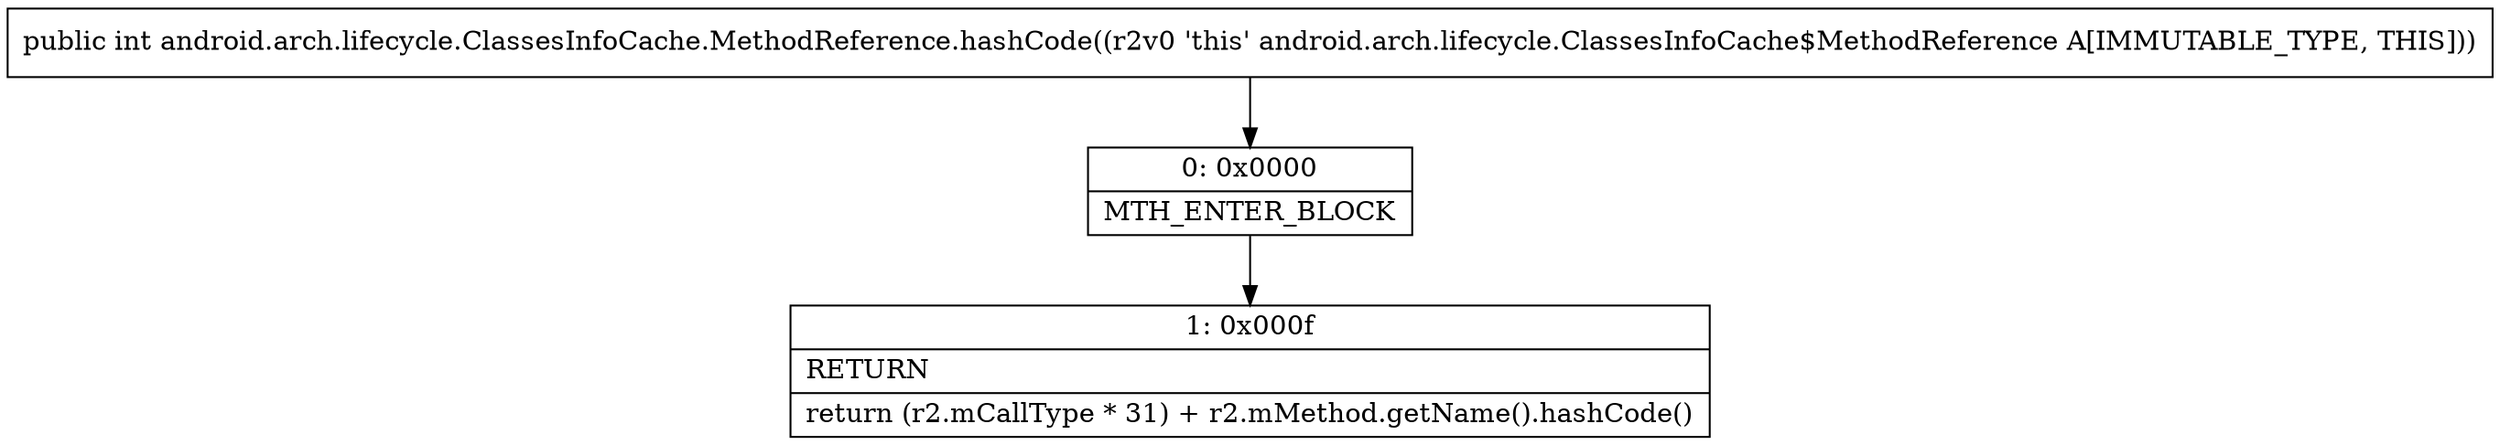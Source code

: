 digraph "CFG forandroid.arch.lifecycle.ClassesInfoCache.MethodReference.hashCode()I" {
Node_0 [shape=record,label="{0\:\ 0x0000|MTH_ENTER_BLOCK\l}"];
Node_1 [shape=record,label="{1\:\ 0x000f|RETURN\l|return (r2.mCallType * 31) + r2.mMethod.getName().hashCode()\l}"];
MethodNode[shape=record,label="{public int android.arch.lifecycle.ClassesInfoCache.MethodReference.hashCode((r2v0 'this' android.arch.lifecycle.ClassesInfoCache$MethodReference A[IMMUTABLE_TYPE, THIS])) }"];
MethodNode -> Node_0;
Node_0 -> Node_1;
}

